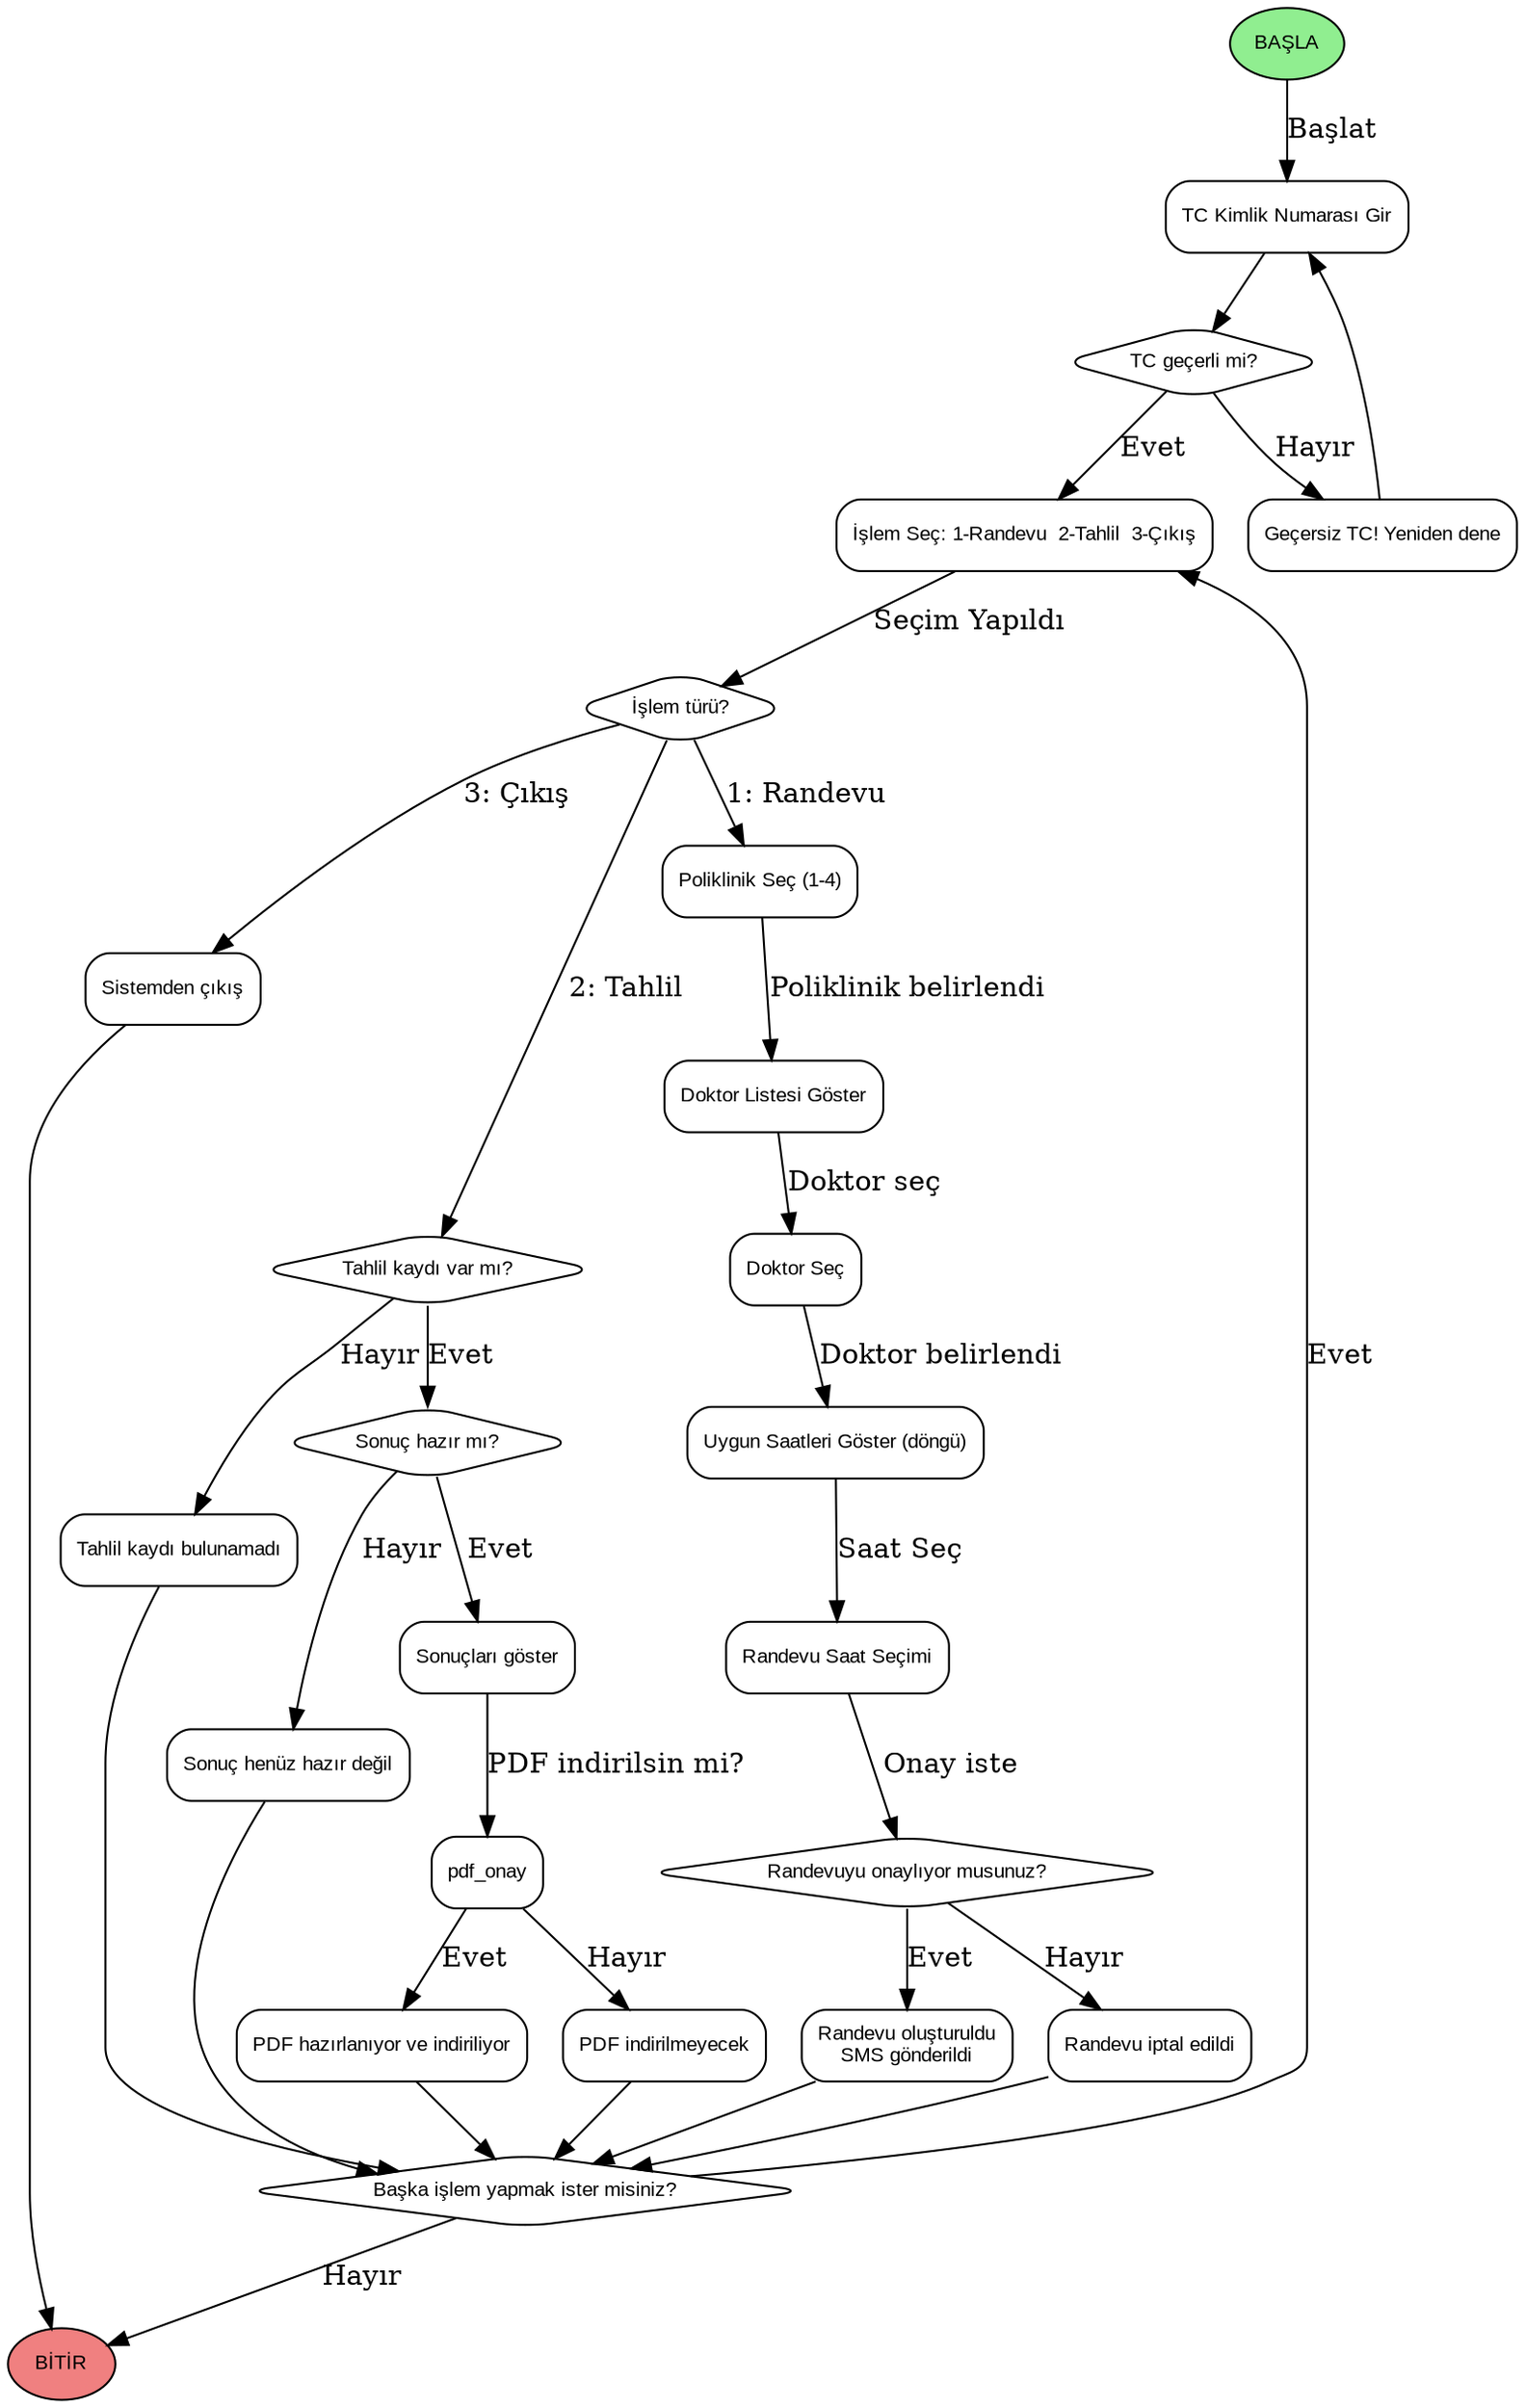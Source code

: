 digraph HastaneRandevuTahlilSistemi {

    rankdir=TB;
    node [shape=rectangle, fontname="Arial", fontsize=10, style=rounded];

    start [label="BAŞLA", shape=ellipse, style=filled, fillcolor=lightgreen];
    end [label="BİTİR", shape=ellipse, style=filled, fillcolor=lightcoral];

    // Kimlik doğrulama
    start -> kimlik [label="Başlat"];
    kimlik [label="TC Kimlik Numarası Gir"];
    kimlik_gecersiz [label="TC geçerli mi?", shape=diamond];
    kimlik -> kimlik_gecersiz;
    kimlik_gecersiz -> islem_sec [label="Evet"];
    kimlik_gecersiz -> hata_tc [label="Hayır"];
    hata_tc [label="Geçersiz TC! Yeniden dene"];
    hata_tc -> kimlik;

    // İşlem seçimi
    islem_sec [label="İşlem Seç: 1-Randevu  2-Tahlil  3-Çıkış"];
    islem_sec -> karar_islem [label="Seçim Yapıldı"];
    karar_islem [label="İşlem türü?", shape=diamond];

    // Modül 1: Randevu
    karar_islem -> poliklinik [label="1: Randevu"];
    poliklinik [label="Poliklinik Seç (1-4)"];
    poliklinik -> doktor_list [label="Poliklinik belirlendi"];
    doktor_list [label="Doktor Listesi Göster"];
    doktor_list -> doktor_sec [label="Doktor seç"];
    doktor_sec [label="Doktor Seç"];
    doktor_sec -> saat_list [label="Doktor belirlendi"];
    saat_list [label="Uygun Saatleri Göster (döngü)"];
    saat_list -> saat_sec [label="Saat Seç"];
    saat_sec [label="Randevu Saat Seçimi"];
    saat_sec -> onay_r [label="Onay iste"];
    onay_r [label="Randevuyu onaylıyor musunuz?", shape=diamond];
    onay_r -> randevu_ok [label="Evet"];
    onay_r -> randevu_iptal [label="Hayır"];
    randevu_ok [label="Randevu oluşturuldu\nSMS gönderildi"];
    randevu_iptal [label="Randevu iptal edildi"];
    randevu_ok -> yeni_islem;
    randevu_iptal -> yeni_islem;

    // Modül 2: Tahlil
    karar_islem -> tahlil_kontrol [label="2: Tahlil"];
    tahlil_kontrol [label="Tahlil kaydı var mı?", shape=diamond];
    tahlil_kontrol -> tahlil_yok [label="Hayır"];
    tahlil_yok [label="Tahlil kaydı bulunamadı"];
    tahlil_kontrol -> sonuc_hazir_kontrol [label="Evet"];
    sonuc_hazir_kontrol [label="Sonuç hazır mı?", shape=diamond];
    sonuc_hazir_kontrol -> sonuc_bekle [label="Hayır"];
    sonuc_bekle [label="Sonuç henüz hazır değil"];
    sonuc_hazir_kontrol -> sonuc_gor [label="Evet"];
    sonuc_gor [label="Sonuçları göster"];
    sonuc_gor -> pdf_onay [label="PDF indirilsin mi?", shape=diamond];
    pdf_onay -> pdf_indir [label="Evet"];
    pdf_onay -> pdf_atla [label="Hayır"];
    pdf_indir [label="PDF hazırlanıyor ve indiriliyor"];
    pdf_atla [label="PDF indirilmeyecek"];
    pdf_indir -> yeni_islem;
    pdf_atla -> yeni_islem;
    sonuc_bekle -> yeni_islem;
    tahlil_yok -> yeni_islem;

    // Çıkış
    karar_islem -> cikis [label="3: Çıkış"];
    cikis [label="Sistemden çıkış"];
    cikis -> end;

    // Yeni işlem döngüsü
    yeni_islem [label="Başka işlem yapmak ister misiniz?", shape=diamond];
    yeni_islem -> islem_sec [label="Evet"];
    yeni_islem -> end [label="Hayır"];

}
